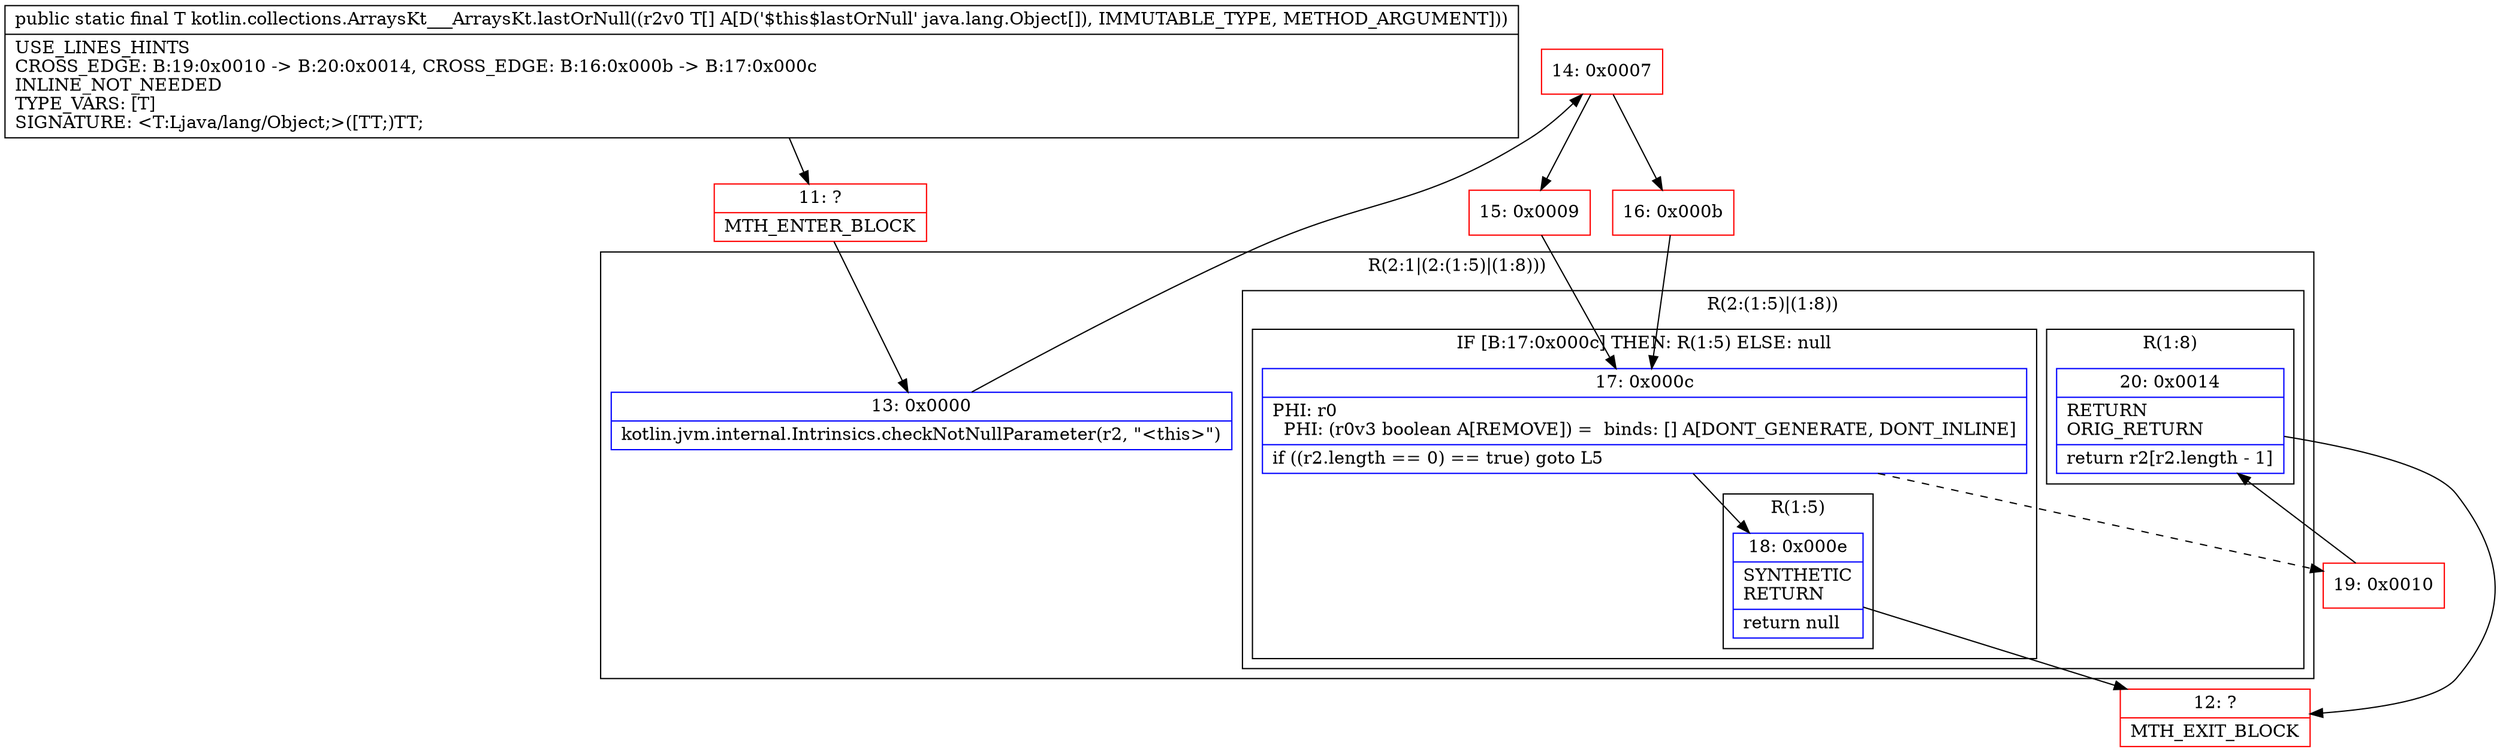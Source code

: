 digraph "CFG forkotlin.collections.ArraysKt___ArraysKt.lastOrNull([Ljava\/lang\/Object;)Ljava\/lang\/Object;" {
subgraph cluster_Region_706300146 {
label = "R(2:1|(2:(1:5)|(1:8)))";
node [shape=record,color=blue];
Node_13 [shape=record,label="{13\:\ 0x0000|kotlin.jvm.internal.Intrinsics.checkNotNullParameter(r2, \"\<this\>\")\l}"];
subgraph cluster_Region_1383079628 {
label = "R(2:(1:5)|(1:8))";
node [shape=record,color=blue];
subgraph cluster_IfRegion_1996985457 {
label = "IF [B:17:0x000c] THEN: R(1:5) ELSE: null";
node [shape=record,color=blue];
Node_17 [shape=record,label="{17\:\ 0x000c|PHI: r0 \l  PHI: (r0v3 boolean A[REMOVE]) =  binds: [] A[DONT_GENERATE, DONT_INLINE]\l|if ((r2.length == 0) == true) goto L5\l}"];
subgraph cluster_Region_1898128806 {
label = "R(1:5)";
node [shape=record,color=blue];
Node_18 [shape=record,label="{18\:\ 0x000e|SYNTHETIC\lRETURN\l|return null\l}"];
}
}
subgraph cluster_Region_295546280 {
label = "R(1:8)";
node [shape=record,color=blue];
Node_20 [shape=record,label="{20\:\ 0x0014|RETURN\lORIG_RETURN\l|return r2[r2.length \- 1]\l}"];
}
}
}
Node_11 [shape=record,color=red,label="{11\:\ ?|MTH_ENTER_BLOCK\l}"];
Node_14 [shape=record,color=red,label="{14\:\ 0x0007}"];
Node_15 [shape=record,color=red,label="{15\:\ 0x0009}"];
Node_12 [shape=record,color=red,label="{12\:\ ?|MTH_EXIT_BLOCK\l}"];
Node_19 [shape=record,color=red,label="{19\:\ 0x0010}"];
Node_16 [shape=record,color=red,label="{16\:\ 0x000b}"];
MethodNode[shape=record,label="{public static final T kotlin.collections.ArraysKt___ArraysKt.lastOrNull((r2v0 T[] A[D('$this$lastOrNull' java.lang.Object[]), IMMUTABLE_TYPE, METHOD_ARGUMENT]))  | USE_LINES_HINTS\lCROSS_EDGE: B:19:0x0010 \-\> B:20:0x0014, CROSS_EDGE: B:16:0x000b \-\> B:17:0x000c\lINLINE_NOT_NEEDED\lTYPE_VARS: [T]\lSIGNATURE: \<T:Ljava\/lang\/Object;\>([TT;)TT;\l}"];
MethodNode -> Node_11;Node_13 -> Node_14;
Node_17 -> Node_18;
Node_17 -> Node_19[style=dashed];
Node_18 -> Node_12;
Node_20 -> Node_12;
Node_11 -> Node_13;
Node_14 -> Node_15;
Node_14 -> Node_16;
Node_15 -> Node_17;
Node_19 -> Node_20;
Node_16 -> Node_17;
}

